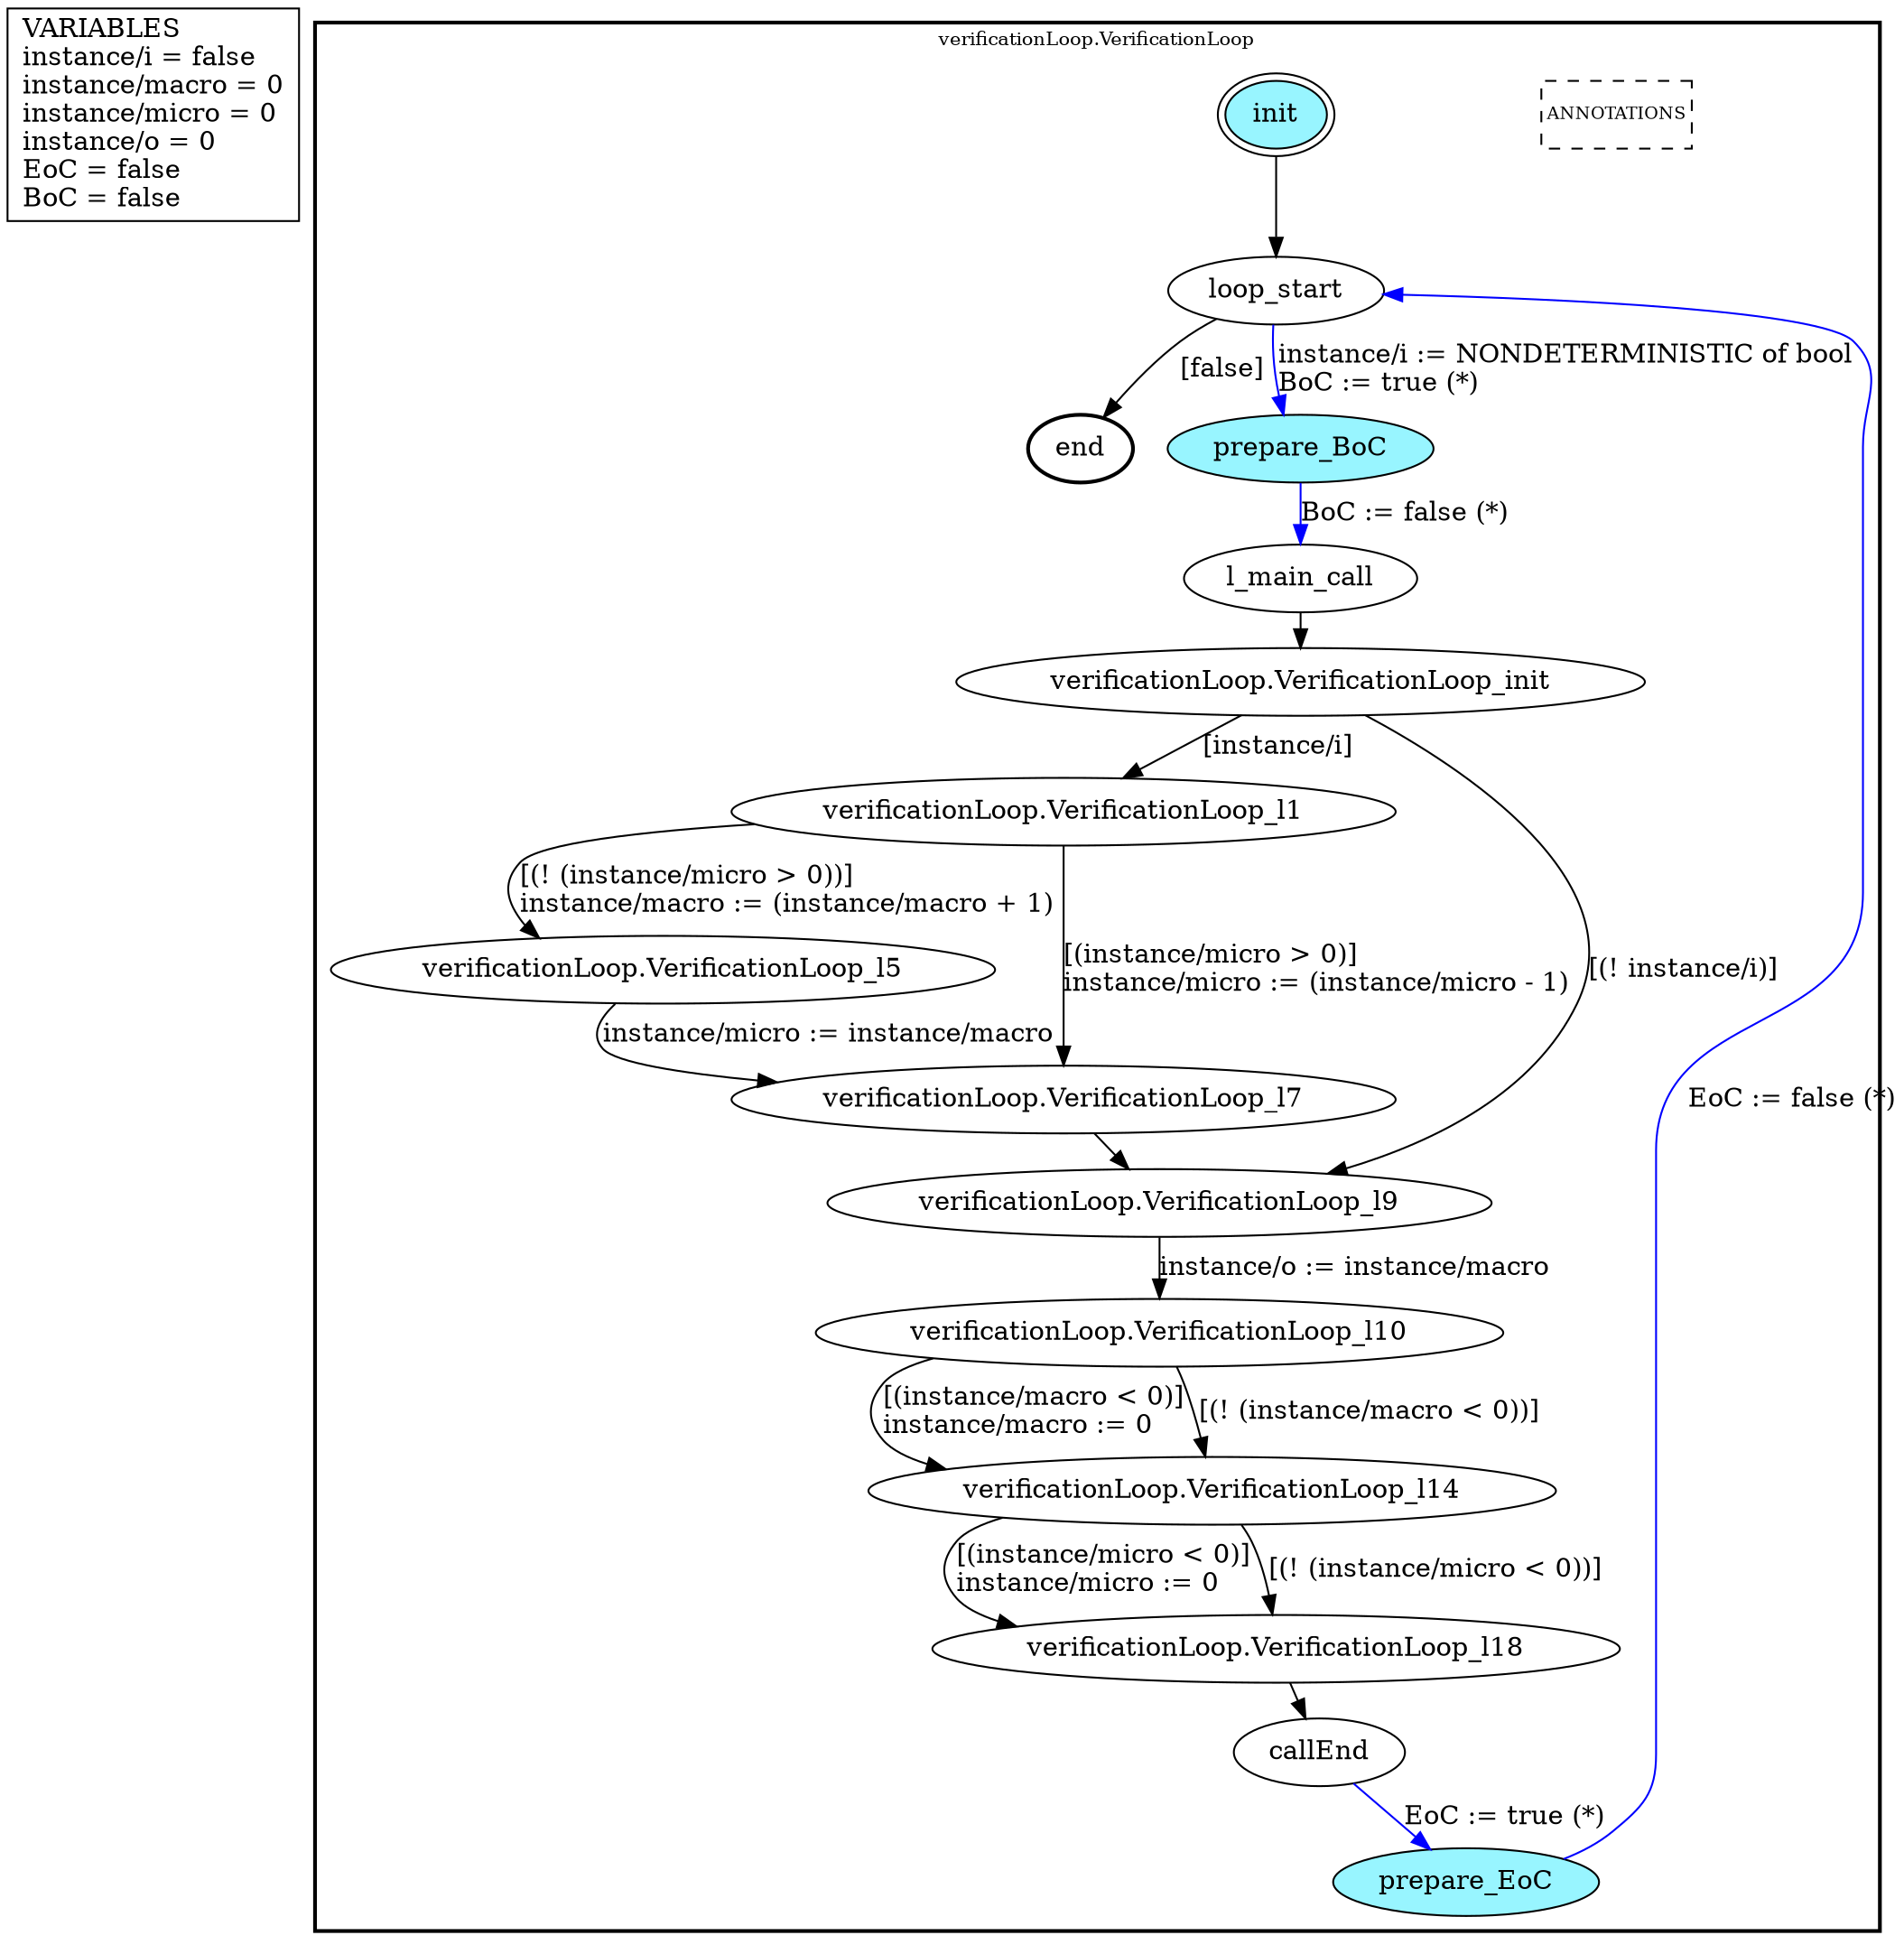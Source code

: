 digraph G {
	vars_declaration_pseudonode_network [
		label="VARIABLES\linstance/i = false\linstance/macro = 0\linstance/micro = 0\linstance/o = 0\lEoC = false\lBoC = false\l",
		fillcolor="lightgray", shape="rectangle"];
	subgraph clusterverificationLoop_VerificationLoop {
		node [style="filled"];
		style=bold;
		color="black";
		fontsize=10;
		ranksep=0.4;
		
		label="verificationLoop.VerificationLoop";
		
		annotations_pseudonode_verificationLoop_VerificationLoop [
			label="ANNOTATIONS",
			fontsize=9, margin="0.04,0.04", fillcolor="white", shape="rectangle", style="dashed"];
		
		init_verificationLoop_VerificationLoop [label="init", color="black", fillcolor="cadetblue1", peripheries=2, shape="ellipse"];
		end_verificationLoop_VerificationLoop [label="end", color="black", fillcolor="cadetblue1", style=bold, shape="ellipse"];
		loop_start_verificationLoop_VerificationLoop [label="loop_start", color="black", fillcolor="white", shape="ellipse"];
		prepare_BoC_verificationLoop_VerificationLoop [label="prepare_BoC", color="black", fillcolor="cadetblue1", shape="ellipse"];
		l_main_call_verificationLoop_VerificationLoop [label="l_main_call", color="black", fillcolor="white", shape="ellipse"];
		callEnd_verificationLoop_VerificationLoop [label="callEnd", color="black", fillcolor="white", shape="ellipse"];
		prepare_EoC_verificationLoop_VerificationLoop [label="prepare_EoC", color="black", fillcolor="cadetblue1", shape="ellipse"];
		verificationLoop_VerificationLoop_init_verificationLoop_VerificationLoop [label="verificationLoop.VerificationLoop_init", color="black", fillcolor="white", shape="ellipse"];
		verificationLoop_VerificationLoop_l1_verificationLoop_VerificationLoop [label="verificationLoop.VerificationLoop_l1", color="black", fillcolor="white", shape="ellipse"];
		verificationLoop_VerificationLoop_l5_verificationLoop_VerificationLoop [label="verificationLoop.VerificationLoop_l5", color="black", fillcolor="white", shape="ellipse"];
		verificationLoop_VerificationLoop_l7_verificationLoop_VerificationLoop [label="verificationLoop.VerificationLoop_l7", color="black", fillcolor="white", shape="ellipse"];
		verificationLoop_VerificationLoop_l9_verificationLoop_VerificationLoop [label="verificationLoop.VerificationLoop_l9", color="black", fillcolor="white", shape="ellipse"];
		verificationLoop_VerificationLoop_l10_verificationLoop_VerificationLoop [label="verificationLoop.VerificationLoop_l10", color="black", fillcolor="white", shape="ellipse"];
		verificationLoop_VerificationLoop_l14_verificationLoop_VerificationLoop [label="verificationLoop.VerificationLoop_l14", color="black", fillcolor="white", shape="ellipse"];
		verificationLoop_VerificationLoop_l18_verificationLoop_VerificationLoop [label="verificationLoop.VerificationLoop_l18", color="black", fillcolor="white", shape="ellipse"];
		init_verificationLoop_VerificationLoop -> loop_start_verificationLoop_VerificationLoop [color="black", label=""];
		loop_start_verificationLoop_VerificationLoop -> prepare_BoC_verificationLoop_VerificationLoop [color="blue", label="instance/i := NONDETERMINISTIC of bool\lBoC := true (*)\l"];
		prepare_BoC_verificationLoop_VerificationLoop -> l_main_call_verificationLoop_VerificationLoop [color="blue", label="BoC := false (*)"];
		callEnd_verificationLoop_VerificationLoop -> prepare_EoC_verificationLoop_VerificationLoop [color="blue", label="EoC := true (*)"];
		prepare_EoC_verificationLoop_VerificationLoop -> loop_start_verificationLoop_VerificationLoop [color="blue", label="EoC := false (*)"];
		loop_start_verificationLoop_VerificationLoop -> end_verificationLoop_VerificationLoop [color="black", label="[false]"];
		verificationLoop_VerificationLoop_init_verificationLoop_VerificationLoop -> verificationLoop_VerificationLoop_l1_verificationLoop_VerificationLoop [color="black", label="[instance/i]"];
		verificationLoop_VerificationLoop_l1_verificationLoop_VerificationLoop -> verificationLoop_VerificationLoop_l7_verificationLoop_VerificationLoop [color="black", label="[(instance/micro > 0)]\linstance/micro := (instance/micro - 1)\l"];
		verificationLoop_VerificationLoop_l1_verificationLoop_VerificationLoop -> verificationLoop_VerificationLoop_l5_verificationLoop_VerificationLoop [color="black", label="[(! (instance/micro > 0))]\linstance/macro := (instance/macro + 1)\l"];
		verificationLoop_VerificationLoop_l5_verificationLoop_VerificationLoop -> verificationLoop_VerificationLoop_l7_verificationLoop_VerificationLoop [color="black", label="instance/micro := instance/macro"];
		verificationLoop_VerificationLoop_init_verificationLoop_VerificationLoop -> verificationLoop_VerificationLoop_l9_verificationLoop_VerificationLoop [color="black", label="[(! instance/i)]"];
		verificationLoop_VerificationLoop_l7_verificationLoop_VerificationLoop -> verificationLoop_VerificationLoop_l9_verificationLoop_VerificationLoop [color="black", label=""];
		verificationLoop_VerificationLoop_l9_verificationLoop_VerificationLoop -> verificationLoop_VerificationLoop_l10_verificationLoop_VerificationLoop [color="black", label="instance/o := instance/macro"];
		verificationLoop_VerificationLoop_l10_verificationLoop_VerificationLoop -> verificationLoop_VerificationLoop_l14_verificationLoop_VerificationLoop [color="black", label="[(instance/macro < 0)]\linstance/macro := 0\l"];
		verificationLoop_VerificationLoop_l10_verificationLoop_VerificationLoop -> verificationLoop_VerificationLoop_l14_verificationLoop_VerificationLoop [color="black", label="[(! (instance/macro < 0))]"];
		verificationLoop_VerificationLoop_l14_verificationLoop_VerificationLoop -> verificationLoop_VerificationLoop_l18_verificationLoop_VerificationLoop [color="black", label="[(instance/micro < 0)]\linstance/micro := 0\l"];
		verificationLoop_VerificationLoop_l14_verificationLoop_VerificationLoop -> verificationLoop_VerificationLoop_l18_verificationLoop_VerificationLoop [color="black", label="[(! (instance/micro < 0))]"];
		l_main_call_verificationLoop_VerificationLoop -> verificationLoop_VerificationLoop_init_verificationLoop_VerificationLoop [color="black", label=""];
		verificationLoop_VerificationLoop_l18_verificationLoop_VerificationLoop -> callEnd_verificationLoop_VerificationLoop [color="black", label=""];
	}
}

